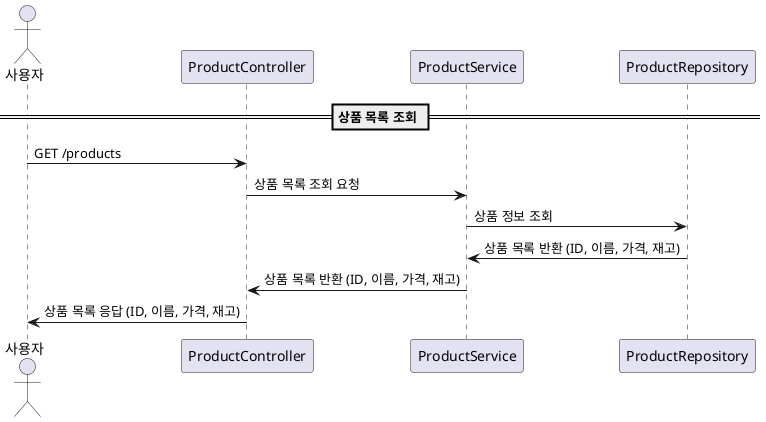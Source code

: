 @startuml

actor 사용자
participant "ProductController"
participant "ProductService"
participant "ProductRepository"

== 상품 목록 조회 ==
사용자 -> ProductController : GET /products
ProductController -> ProductService : 상품 목록 조회 요청
ProductService -> ProductRepository : 상품 정보 조회
ProductRepository -> ProductService : 상품 목록 반환 (ID, 이름, 가격, 재고)
ProductService -> ProductController : 상품 목록 반환 (ID, 이름, 가격, 재고)
ProductController -> 사용자 : 상품 목록 응답 (ID, 이름, 가격, 재고)


@enduml
